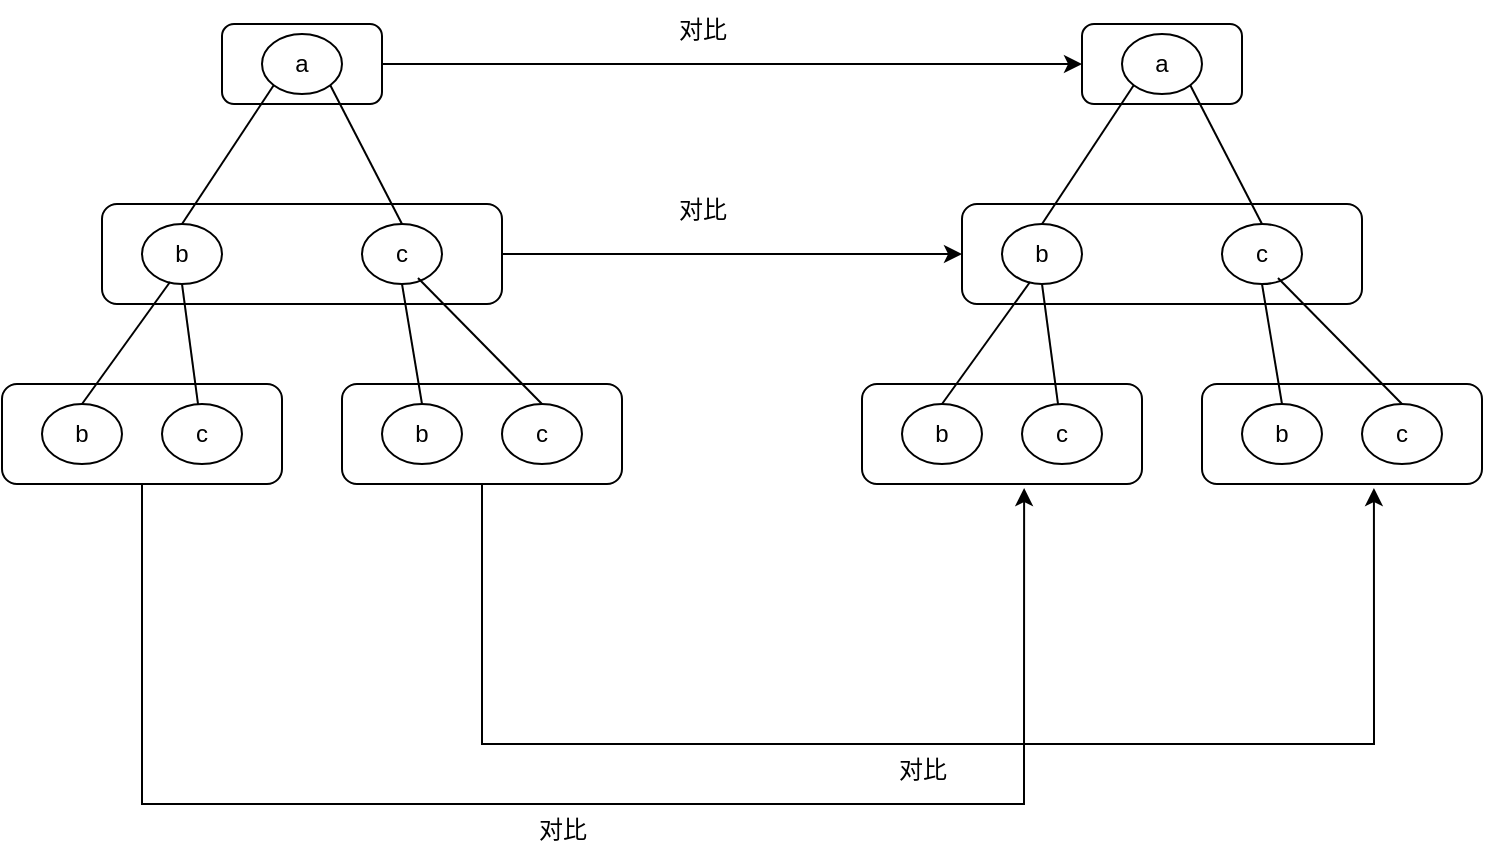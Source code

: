 <mxfile version="22.1.15" type="github">
  <diagram name="第 1 页" id="3i5quWv0bU5IGpumJyaY">
    <mxGraphModel dx="954" dy="606" grid="1" gridSize="10" guides="1" tooltips="1" connect="1" arrows="1" fold="1" page="1" pageScale="1" pageWidth="827" pageHeight="1169" math="0" shadow="0">
      <root>
        <mxCell id="0" />
        <mxCell id="1" parent="0" />
        <mxCell id="fYwRYV9S0SB4P0WBLitj-20" value="" style="rounded=1;whiteSpace=wrap;html=1;" vertex="1" parent="1">
          <mxGeometry x="120" y="130" width="80" height="40" as="geometry" />
        </mxCell>
        <mxCell id="fYwRYV9S0SB4P0WBLitj-22" value="" style="rounded=1;whiteSpace=wrap;html=1;" vertex="1" parent="1">
          <mxGeometry x="60" y="220" width="200" height="50" as="geometry" />
        </mxCell>
        <mxCell id="fYwRYV9S0SB4P0WBLitj-10" value="a" style="ellipse;whiteSpace=wrap;html=1;" vertex="1" parent="1">
          <mxGeometry x="140" y="135" width="40" height="30" as="geometry" />
        </mxCell>
        <mxCell id="fYwRYV9S0SB4P0WBLitj-11" value="b" style="ellipse;whiteSpace=wrap;html=1;" vertex="1" parent="1">
          <mxGeometry x="80" y="230" width="40" height="30" as="geometry" />
        </mxCell>
        <mxCell id="fYwRYV9S0SB4P0WBLitj-12" value="c" style="ellipse;whiteSpace=wrap;html=1;" vertex="1" parent="1">
          <mxGeometry x="190" y="230" width="40" height="30" as="geometry" />
        </mxCell>
        <mxCell id="fYwRYV9S0SB4P0WBLitj-24" value="" style="rounded=1;whiteSpace=wrap;html=1;" vertex="1" parent="1">
          <mxGeometry x="10" y="310" width="140" height="50" as="geometry" />
        </mxCell>
        <mxCell id="fYwRYV9S0SB4P0WBLitj-25" value="b" style="ellipse;whiteSpace=wrap;html=1;" vertex="1" parent="1">
          <mxGeometry x="30" y="320" width="40" height="30" as="geometry" />
        </mxCell>
        <mxCell id="fYwRYV9S0SB4P0WBLitj-26" value="c" style="ellipse;whiteSpace=wrap;html=1;" vertex="1" parent="1">
          <mxGeometry x="90" y="320" width="40" height="30" as="geometry" />
        </mxCell>
        <mxCell id="fYwRYV9S0SB4P0WBLitj-27" value="" style="rounded=1;whiteSpace=wrap;html=1;" vertex="1" parent="1">
          <mxGeometry x="180" y="310" width="140" height="50" as="geometry" />
        </mxCell>
        <mxCell id="fYwRYV9S0SB4P0WBLitj-28" value="b" style="ellipse;whiteSpace=wrap;html=1;" vertex="1" parent="1">
          <mxGeometry x="200" y="320" width="40" height="30" as="geometry" />
        </mxCell>
        <mxCell id="fYwRYV9S0SB4P0WBLitj-29" value="c" style="ellipse;whiteSpace=wrap;html=1;" vertex="1" parent="1">
          <mxGeometry x="260" y="320" width="40" height="30" as="geometry" />
        </mxCell>
        <mxCell id="fYwRYV9S0SB4P0WBLitj-30" value="" style="endArrow=none;html=1;rounded=0;exitX=0.5;exitY=0;exitDx=0;exitDy=0;entryX=0;entryY=1;entryDx=0;entryDy=0;" edge="1" parent="1" source="fYwRYV9S0SB4P0WBLitj-11" target="fYwRYV9S0SB4P0WBLitj-10">
          <mxGeometry width="50" height="50" relative="1" as="geometry">
            <mxPoint x="390" y="340" as="sourcePoint" />
            <mxPoint x="440" y="290" as="targetPoint" />
          </mxGeometry>
        </mxCell>
        <mxCell id="fYwRYV9S0SB4P0WBLitj-31" value="" style="endArrow=none;html=1;rounded=0;exitX=0.5;exitY=0;exitDx=0;exitDy=0;entryX=1;entryY=1;entryDx=0;entryDy=0;" edge="1" parent="1" source="fYwRYV9S0SB4P0WBLitj-12" target="fYwRYV9S0SB4P0WBLitj-10">
          <mxGeometry width="50" height="50" relative="1" as="geometry">
            <mxPoint x="110" y="240" as="sourcePoint" />
            <mxPoint x="156" y="171" as="targetPoint" />
          </mxGeometry>
        </mxCell>
        <mxCell id="fYwRYV9S0SB4P0WBLitj-32" value="" style="endArrow=none;html=1;rounded=0;exitX=0.5;exitY=0;exitDx=0;exitDy=0;entryX=0.35;entryY=0.967;entryDx=0;entryDy=0;entryPerimeter=0;" edge="1" parent="1" source="fYwRYV9S0SB4P0WBLitj-25" target="fYwRYV9S0SB4P0WBLitj-11">
          <mxGeometry width="50" height="50" relative="1" as="geometry">
            <mxPoint x="120" y="250" as="sourcePoint" />
            <mxPoint x="166" y="181" as="targetPoint" />
          </mxGeometry>
        </mxCell>
        <mxCell id="fYwRYV9S0SB4P0WBLitj-33" value="" style="endArrow=none;html=1;rounded=0;entryX=0.5;entryY=1;entryDx=0;entryDy=0;" edge="1" parent="1" source="fYwRYV9S0SB4P0WBLitj-26" target="fYwRYV9S0SB4P0WBLitj-11">
          <mxGeometry width="50" height="50" relative="1" as="geometry">
            <mxPoint x="130" y="260" as="sourcePoint" />
            <mxPoint x="176" y="191" as="targetPoint" />
          </mxGeometry>
        </mxCell>
        <mxCell id="fYwRYV9S0SB4P0WBLitj-35" value="" style="endArrow=none;html=1;rounded=0;exitX=0.5;exitY=0;exitDx=0;exitDy=0;entryX=0.7;entryY=0.9;entryDx=0;entryDy=0;entryPerimeter=0;" edge="1" parent="1" source="fYwRYV9S0SB4P0WBLitj-29" target="fYwRYV9S0SB4P0WBLitj-12">
          <mxGeometry width="50" height="50" relative="1" as="geometry">
            <mxPoint x="140" y="270" as="sourcePoint" />
            <mxPoint x="186" y="201" as="targetPoint" />
          </mxGeometry>
        </mxCell>
        <mxCell id="fYwRYV9S0SB4P0WBLitj-36" value="" style="endArrow=none;html=1;rounded=0;exitX=0.5;exitY=0;exitDx=0;exitDy=0;entryX=0.5;entryY=1;entryDx=0;entryDy=0;" edge="1" parent="1" source="fYwRYV9S0SB4P0WBLitj-28" target="fYwRYV9S0SB4P0WBLitj-12">
          <mxGeometry width="50" height="50" relative="1" as="geometry">
            <mxPoint x="150" y="280" as="sourcePoint" />
            <mxPoint x="196" y="211" as="targetPoint" />
          </mxGeometry>
        </mxCell>
        <mxCell id="fYwRYV9S0SB4P0WBLitj-37" value="" style="rounded=1;whiteSpace=wrap;html=1;" vertex="1" parent="1">
          <mxGeometry x="550" y="130" width="80" height="40" as="geometry" />
        </mxCell>
        <mxCell id="fYwRYV9S0SB4P0WBLitj-38" value="" style="rounded=1;whiteSpace=wrap;html=1;" vertex="1" parent="1">
          <mxGeometry x="490" y="220" width="200" height="50" as="geometry" />
        </mxCell>
        <mxCell id="fYwRYV9S0SB4P0WBLitj-39" value="a" style="ellipse;whiteSpace=wrap;html=1;" vertex="1" parent="1">
          <mxGeometry x="570" y="135" width="40" height="30" as="geometry" />
        </mxCell>
        <mxCell id="fYwRYV9S0SB4P0WBLitj-40" value="b" style="ellipse;whiteSpace=wrap;html=1;" vertex="1" parent="1">
          <mxGeometry x="510" y="230" width="40" height="30" as="geometry" />
        </mxCell>
        <mxCell id="fYwRYV9S0SB4P0WBLitj-41" value="c" style="ellipse;whiteSpace=wrap;html=1;" vertex="1" parent="1">
          <mxGeometry x="620" y="230" width="40" height="30" as="geometry" />
        </mxCell>
        <mxCell id="fYwRYV9S0SB4P0WBLitj-42" value="" style="rounded=1;whiteSpace=wrap;html=1;" vertex="1" parent="1">
          <mxGeometry x="440" y="310" width="140" height="50" as="geometry" />
        </mxCell>
        <mxCell id="fYwRYV9S0SB4P0WBLitj-43" value="b" style="ellipse;whiteSpace=wrap;html=1;" vertex="1" parent="1">
          <mxGeometry x="460" y="320" width="40" height="30" as="geometry" />
        </mxCell>
        <mxCell id="fYwRYV9S0SB4P0WBLitj-44" value="c" style="ellipse;whiteSpace=wrap;html=1;" vertex="1" parent="1">
          <mxGeometry x="520" y="320" width="40" height="30" as="geometry" />
        </mxCell>
        <mxCell id="fYwRYV9S0SB4P0WBLitj-45" value="" style="rounded=1;whiteSpace=wrap;html=1;" vertex="1" parent="1">
          <mxGeometry x="610" y="310" width="140" height="50" as="geometry" />
        </mxCell>
        <mxCell id="fYwRYV9S0SB4P0WBLitj-46" value="b" style="ellipse;whiteSpace=wrap;html=1;" vertex="1" parent="1">
          <mxGeometry x="630" y="320" width="40" height="30" as="geometry" />
        </mxCell>
        <mxCell id="fYwRYV9S0SB4P0WBLitj-47" value="c" style="ellipse;whiteSpace=wrap;html=1;" vertex="1" parent="1">
          <mxGeometry x="690" y="320" width="40" height="30" as="geometry" />
        </mxCell>
        <mxCell id="fYwRYV9S0SB4P0WBLitj-48" value="" style="endArrow=none;html=1;rounded=0;exitX=0.5;exitY=0;exitDx=0;exitDy=0;entryX=0;entryY=1;entryDx=0;entryDy=0;" edge="1" parent="1" source="fYwRYV9S0SB4P0WBLitj-40" target="fYwRYV9S0SB4P0WBLitj-39">
          <mxGeometry width="50" height="50" relative="1" as="geometry">
            <mxPoint x="820" y="340" as="sourcePoint" />
            <mxPoint x="870" y="290" as="targetPoint" />
          </mxGeometry>
        </mxCell>
        <mxCell id="fYwRYV9S0SB4P0WBLitj-49" value="" style="endArrow=none;html=1;rounded=0;exitX=0.5;exitY=0;exitDx=0;exitDy=0;entryX=1;entryY=1;entryDx=0;entryDy=0;" edge="1" parent="1" source="fYwRYV9S0SB4P0WBLitj-41" target="fYwRYV9S0SB4P0WBLitj-39">
          <mxGeometry width="50" height="50" relative="1" as="geometry">
            <mxPoint x="540" y="240" as="sourcePoint" />
            <mxPoint x="586" y="171" as="targetPoint" />
          </mxGeometry>
        </mxCell>
        <mxCell id="fYwRYV9S0SB4P0WBLitj-50" value="" style="endArrow=none;html=1;rounded=0;exitX=0.5;exitY=0;exitDx=0;exitDy=0;entryX=0.35;entryY=0.967;entryDx=0;entryDy=0;entryPerimeter=0;" edge="1" parent="1" source="fYwRYV9S0SB4P0WBLitj-43" target="fYwRYV9S0SB4P0WBLitj-40">
          <mxGeometry width="50" height="50" relative="1" as="geometry">
            <mxPoint x="550" y="250" as="sourcePoint" />
            <mxPoint x="596" y="181" as="targetPoint" />
          </mxGeometry>
        </mxCell>
        <mxCell id="fYwRYV9S0SB4P0WBLitj-51" value="" style="endArrow=none;html=1;rounded=0;entryX=0.5;entryY=1;entryDx=0;entryDy=0;" edge="1" parent="1" source="fYwRYV9S0SB4P0WBLitj-44" target="fYwRYV9S0SB4P0WBLitj-40">
          <mxGeometry width="50" height="50" relative="1" as="geometry">
            <mxPoint x="560" y="260" as="sourcePoint" />
            <mxPoint x="606" y="191" as="targetPoint" />
          </mxGeometry>
        </mxCell>
        <mxCell id="fYwRYV9S0SB4P0WBLitj-52" value="" style="endArrow=none;html=1;rounded=0;exitX=0.5;exitY=0;exitDx=0;exitDy=0;entryX=0.7;entryY=0.9;entryDx=0;entryDy=0;entryPerimeter=0;" edge="1" parent="1" source="fYwRYV9S0SB4P0WBLitj-47" target="fYwRYV9S0SB4P0WBLitj-41">
          <mxGeometry width="50" height="50" relative="1" as="geometry">
            <mxPoint x="570" y="270" as="sourcePoint" />
            <mxPoint x="616" y="201" as="targetPoint" />
          </mxGeometry>
        </mxCell>
        <mxCell id="fYwRYV9S0SB4P0WBLitj-53" value="" style="endArrow=none;html=1;rounded=0;exitX=0.5;exitY=0;exitDx=0;exitDy=0;entryX=0.5;entryY=1;entryDx=0;entryDy=0;" edge="1" parent="1" source="fYwRYV9S0SB4P0WBLitj-46" target="fYwRYV9S0SB4P0WBLitj-41">
          <mxGeometry width="50" height="50" relative="1" as="geometry">
            <mxPoint x="580" y="280" as="sourcePoint" />
            <mxPoint x="626" y="211" as="targetPoint" />
          </mxGeometry>
        </mxCell>
        <mxCell id="fYwRYV9S0SB4P0WBLitj-54" value="" style="endArrow=classic;html=1;rounded=0;exitX=1;exitY=0.5;exitDx=0;exitDy=0;entryX=0;entryY=0.5;entryDx=0;entryDy=0;" edge="1" parent="1" source="fYwRYV9S0SB4P0WBLitj-20" target="fYwRYV9S0SB4P0WBLitj-37">
          <mxGeometry width="50" height="50" relative="1" as="geometry">
            <mxPoint x="390" y="340" as="sourcePoint" />
            <mxPoint x="440" y="290" as="targetPoint" />
          </mxGeometry>
        </mxCell>
        <mxCell id="fYwRYV9S0SB4P0WBLitj-55" value="对比" style="text;html=1;align=center;verticalAlign=middle;resizable=0;points=[];autosize=1;strokeColor=none;fillColor=none;" vertex="1" parent="1">
          <mxGeometry x="335" y="118" width="50" height="30" as="geometry" />
        </mxCell>
        <mxCell id="fYwRYV9S0SB4P0WBLitj-56" value="" style="endArrow=classic;html=1;rounded=0;exitX=1;exitY=0.5;exitDx=0;exitDy=0;entryX=0;entryY=0.5;entryDx=0;entryDy=0;" edge="1" parent="1" source="fYwRYV9S0SB4P0WBLitj-22" target="fYwRYV9S0SB4P0WBLitj-38">
          <mxGeometry width="50" height="50" relative="1" as="geometry">
            <mxPoint x="390" y="340" as="sourcePoint" />
            <mxPoint x="440" y="290" as="targetPoint" />
          </mxGeometry>
        </mxCell>
        <mxCell id="fYwRYV9S0SB4P0WBLitj-57" value="对比" style="text;html=1;align=center;verticalAlign=middle;resizable=0;points=[];autosize=1;strokeColor=none;fillColor=none;" vertex="1" parent="1">
          <mxGeometry x="335" y="208" width="50" height="30" as="geometry" />
        </mxCell>
        <mxCell id="fYwRYV9S0SB4P0WBLitj-58" value="" style="endArrow=classic;html=1;rounded=0;exitX=0.5;exitY=1;exitDx=0;exitDy=0;entryX=0.579;entryY=1.04;entryDx=0;entryDy=0;entryPerimeter=0;" edge="1" parent="1" source="fYwRYV9S0SB4P0WBLitj-24" target="fYwRYV9S0SB4P0WBLitj-42">
          <mxGeometry width="50" height="50" relative="1" as="geometry">
            <mxPoint x="390" y="340" as="sourcePoint" />
            <mxPoint x="480" y="490" as="targetPoint" />
            <Array as="points">
              <mxPoint x="80" y="520" />
              <mxPoint x="521" y="520" />
            </Array>
          </mxGeometry>
        </mxCell>
        <mxCell id="fYwRYV9S0SB4P0WBLitj-59" value="对比" style="text;html=1;align=center;verticalAlign=middle;resizable=0;points=[];autosize=1;strokeColor=none;fillColor=none;" vertex="1" parent="1">
          <mxGeometry x="265" y="518" width="50" height="30" as="geometry" />
        </mxCell>
        <mxCell id="fYwRYV9S0SB4P0WBLitj-60" value="" style="endArrow=classic;html=1;rounded=0;exitX=0.5;exitY=1;exitDx=0;exitDy=0;entryX=0.614;entryY=1.04;entryDx=0;entryDy=0;entryPerimeter=0;" edge="1" parent="1" source="fYwRYV9S0SB4P0WBLitj-27" target="fYwRYV9S0SB4P0WBLitj-45">
          <mxGeometry width="50" height="50" relative="1" as="geometry">
            <mxPoint x="390" y="340" as="sourcePoint" />
            <mxPoint x="440" y="290" as="targetPoint" />
            <Array as="points">
              <mxPoint x="250" y="490" />
              <mxPoint x="696" y="490" />
            </Array>
          </mxGeometry>
        </mxCell>
        <mxCell id="fYwRYV9S0SB4P0WBLitj-62" value="对比" style="text;html=1;align=center;verticalAlign=middle;resizable=0;points=[];autosize=1;strokeColor=none;fillColor=none;" vertex="1" parent="1">
          <mxGeometry x="445" y="488" width="50" height="30" as="geometry" />
        </mxCell>
      </root>
    </mxGraphModel>
  </diagram>
</mxfile>
